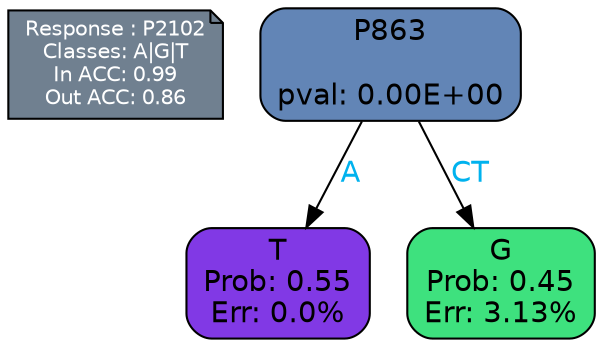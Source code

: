 digraph Tree {
node [shape=box, style="filled, rounded", color="black", fontname=helvetica] ;
graph [ranksep=equally, splines=polylines, bgcolor=transparent, dpi=600] ;
edge [fontname=helvetica] ;
LEGEND [label="Response : P2102
Classes: A|G|T
In ACC: 0.99
Out ACC: 0.86
",shape=note,align=left,style=filled,fillcolor="slategray",fontcolor="white",fontsize=10];1 [label="P863

pval: 0.00E+00", fillcolor="#6285b6"] ;
2 [label="T
Prob: 0.55
Err: 0.0%", fillcolor="#8139e5"] ;
3 [label="G
Prob: 0.45
Err: 3.13%", fillcolor="#3ee17e"] ;
1 -> 2 [label="A",fontcolor=deepskyblue2] ;
1 -> 3 [label="CT",fontcolor=deepskyblue2] ;
{rank = same; 2;3;}{rank = same; LEGEND;1;}}